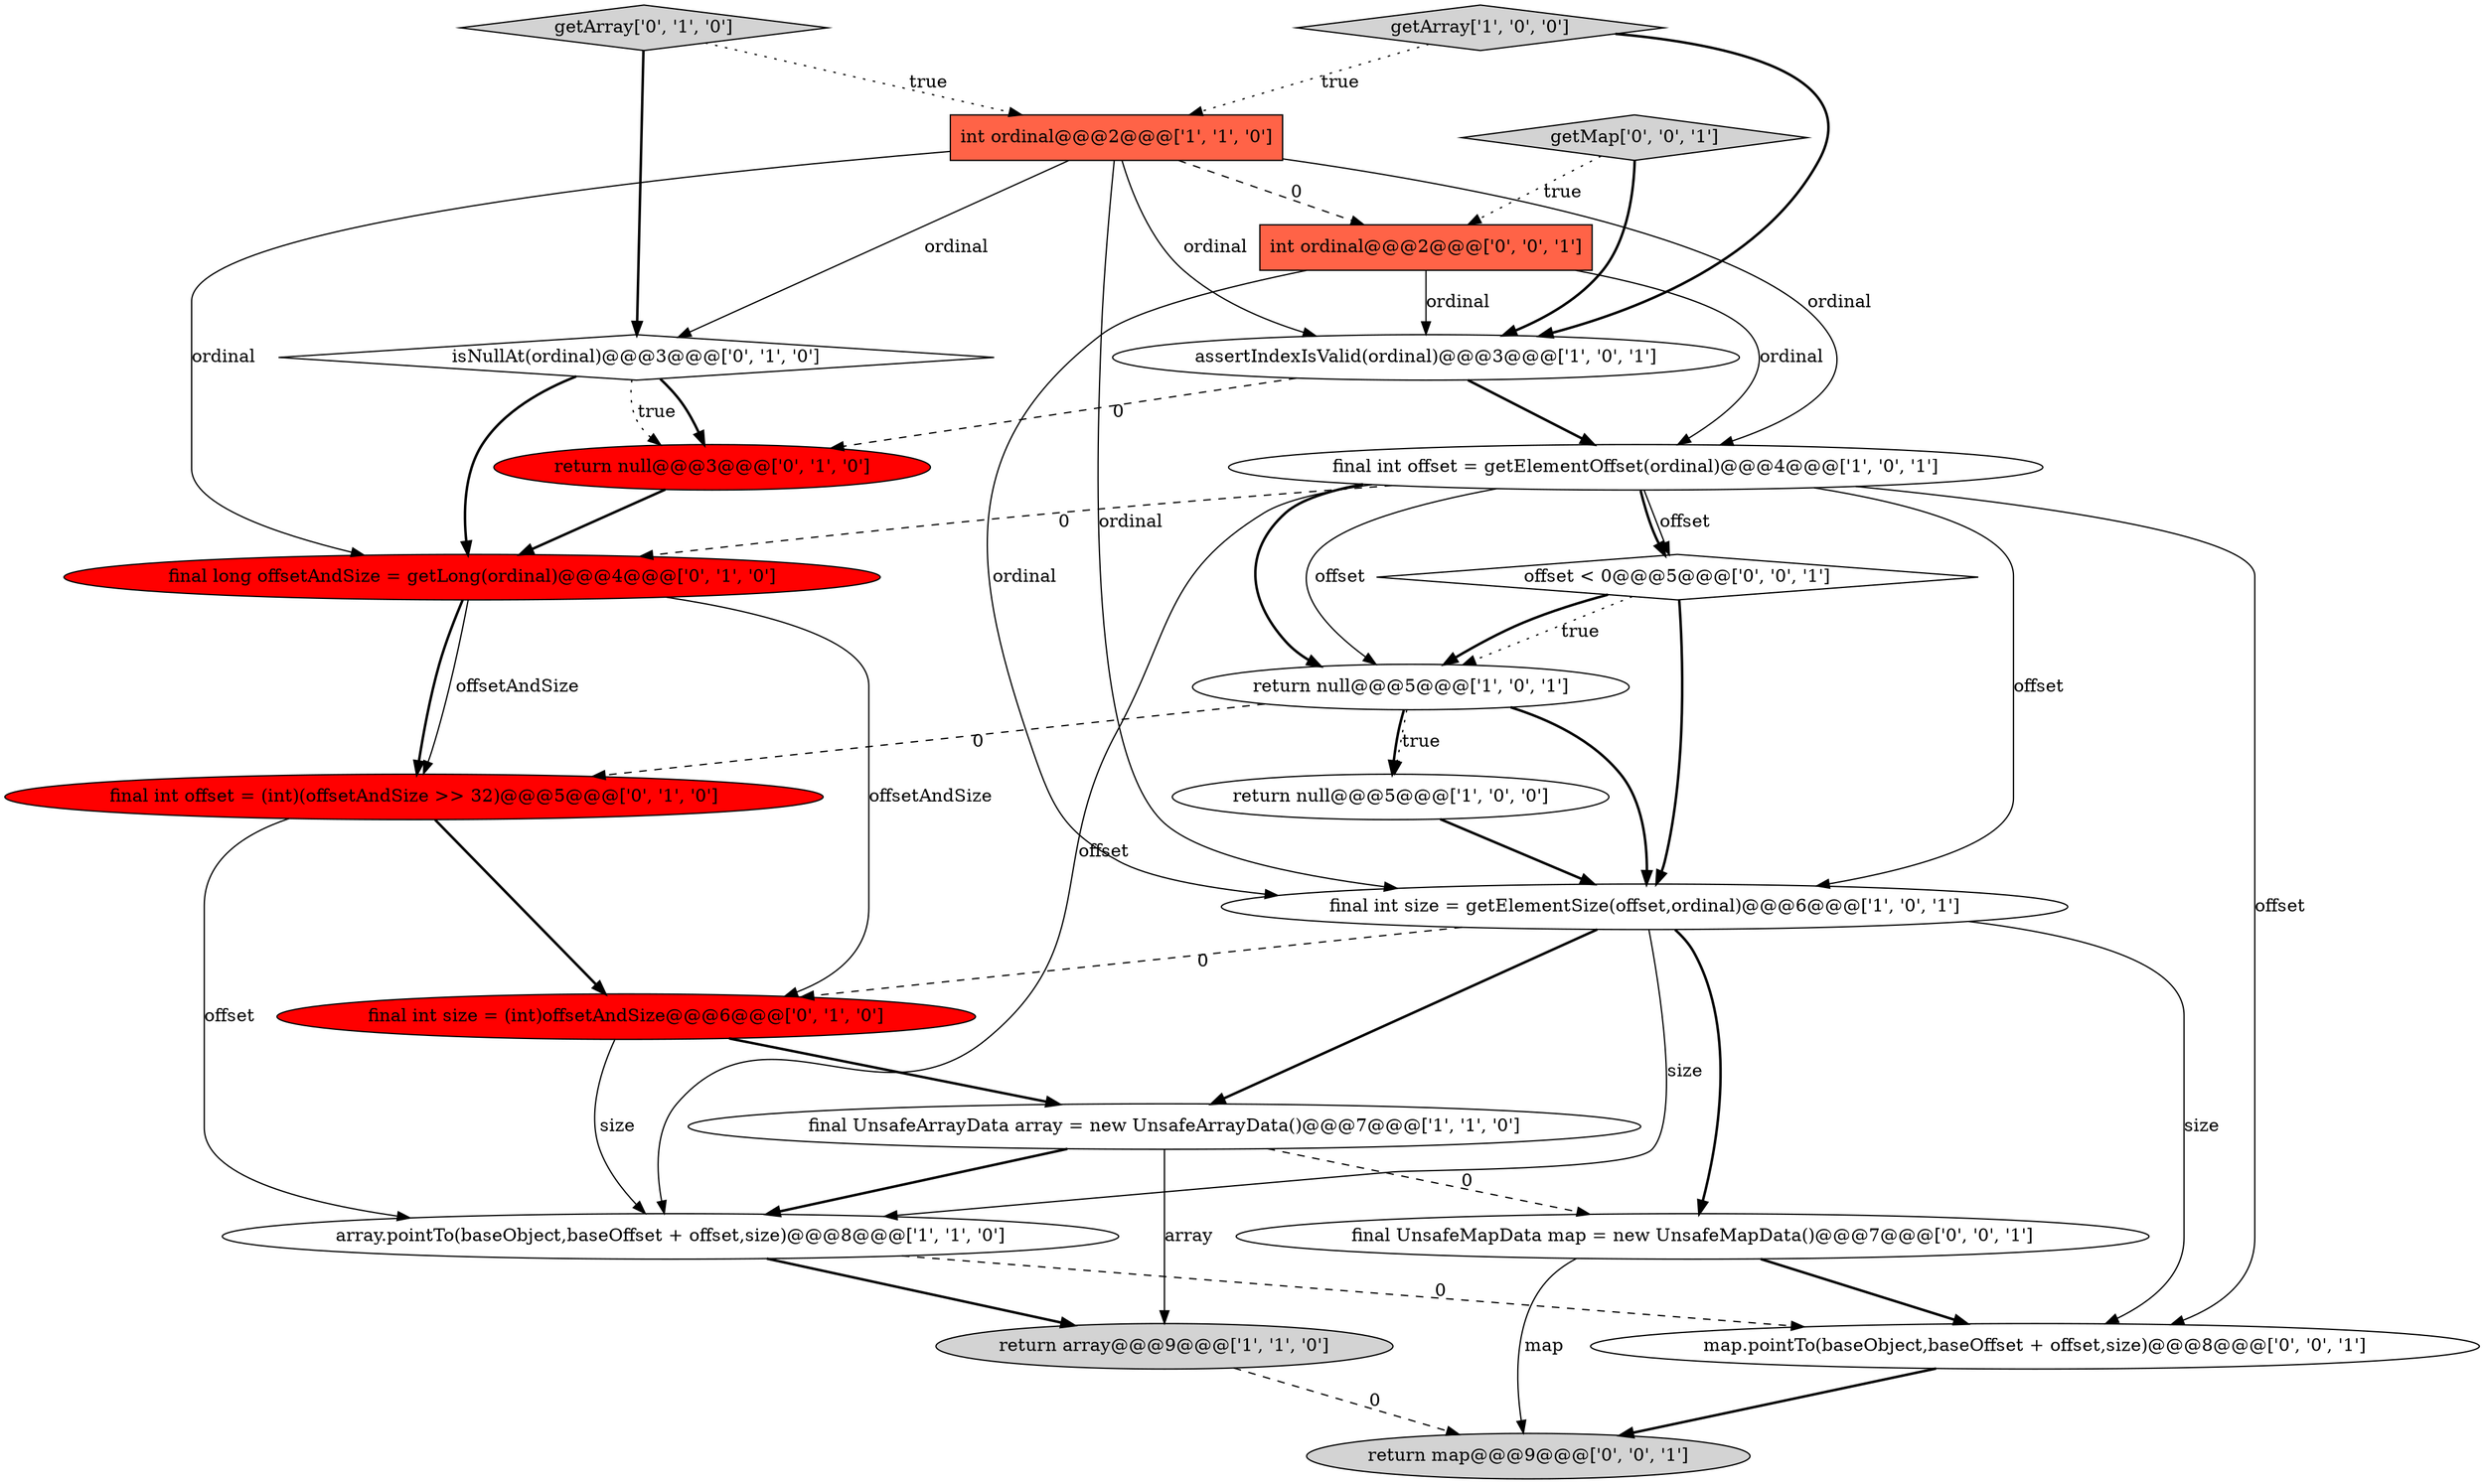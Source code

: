digraph {
4 [style = filled, label = "final int offset = getElementOffset(ordinal)@@@4@@@['1', '0', '1']", fillcolor = white, shape = ellipse image = "AAA0AAABBB1BBB"];
14 [style = filled, label = "final int size = (int)offsetAndSize@@@6@@@['0', '1', '0']", fillcolor = red, shape = ellipse image = "AAA1AAABBB2BBB"];
2 [style = filled, label = "int ordinal@@@2@@@['1', '1', '0']", fillcolor = tomato, shape = box image = "AAA0AAABBB1BBB"];
21 [style = filled, label = "map.pointTo(baseObject,baseOffset + offset,size)@@@8@@@['0', '0', '1']", fillcolor = white, shape = ellipse image = "AAA0AAABBB3BBB"];
10 [style = filled, label = "final long offsetAndSize = getLong(ordinal)@@@4@@@['0', '1', '0']", fillcolor = red, shape = ellipse image = "AAA1AAABBB2BBB"];
20 [style = filled, label = "getMap['0', '0', '1']", fillcolor = lightgray, shape = diamond image = "AAA0AAABBB3BBB"];
6 [style = filled, label = "assertIndexIsValid(ordinal)@@@3@@@['1', '0', '1']", fillcolor = white, shape = ellipse image = "AAA0AAABBB1BBB"];
7 [style = filled, label = "getArray['1', '0', '0']", fillcolor = lightgray, shape = diamond image = "AAA0AAABBB1BBB"];
19 [style = filled, label = "offset < 0@@@5@@@['0', '0', '1']", fillcolor = white, shape = diamond image = "AAA0AAABBB3BBB"];
11 [style = filled, label = "final int offset = (int)(offsetAndSize >> 32)@@@5@@@['0', '1', '0']", fillcolor = red, shape = ellipse image = "AAA1AAABBB2BBB"];
17 [style = filled, label = "return map@@@9@@@['0', '0', '1']", fillcolor = lightgray, shape = ellipse image = "AAA0AAABBB3BBB"];
0 [style = filled, label = "final int size = getElementSize(offset,ordinal)@@@6@@@['1', '0', '1']", fillcolor = white, shape = ellipse image = "AAA0AAABBB1BBB"];
13 [style = filled, label = "getArray['0', '1', '0']", fillcolor = lightgray, shape = diamond image = "AAA0AAABBB2BBB"];
3 [style = filled, label = "return null@@@5@@@['1', '0', '1']", fillcolor = white, shape = ellipse image = "AAA0AAABBB1BBB"];
12 [style = filled, label = "isNullAt(ordinal)@@@3@@@['0', '1', '0']", fillcolor = white, shape = diamond image = "AAA0AAABBB2BBB"];
16 [style = filled, label = "final UnsafeMapData map = new UnsafeMapData()@@@7@@@['0', '0', '1']", fillcolor = white, shape = ellipse image = "AAA0AAABBB3BBB"];
9 [style = filled, label = "array.pointTo(baseObject,baseOffset + offset,size)@@@8@@@['1', '1', '0']", fillcolor = white, shape = ellipse image = "AAA0AAABBB1BBB"];
5 [style = filled, label = "return array@@@9@@@['1', '1', '0']", fillcolor = lightgray, shape = ellipse image = "AAA0AAABBB1BBB"];
18 [style = filled, label = "int ordinal@@@2@@@['0', '0', '1']", fillcolor = tomato, shape = box image = "AAA0AAABBB3BBB"];
8 [style = filled, label = "final UnsafeArrayData array = new UnsafeArrayData()@@@7@@@['1', '1', '0']", fillcolor = white, shape = ellipse image = "AAA0AAABBB1BBB"];
15 [style = filled, label = "return null@@@3@@@['0', '1', '0']", fillcolor = red, shape = ellipse image = "AAA1AAABBB2BBB"];
1 [style = filled, label = "return null@@@5@@@['1', '0', '0']", fillcolor = white, shape = ellipse image = "AAA0AAABBB1BBB"];
7->2 [style = dotted, label="true"];
4->3 [style = bold, label=""];
0->16 [style = bold, label=""];
18->6 [style = solid, label="ordinal"];
15->10 [style = bold, label=""];
8->16 [style = dashed, label="0"];
4->0 [style = solid, label="offset"];
2->0 [style = solid, label="ordinal"];
3->1 [style = bold, label=""];
11->14 [style = bold, label=""];
4->9 [style = solid, label="offset"];
12->15 [style = bold, label=""];
16->17 [style = solid, label="map"];
4->19 [style = bold, label=""];
12->15 [style = dotted, label="true"];
1->0 [style = bold, label=""];
20->6 [style = bold, label=""];
18->0 [style = solid, label="ordinal"];
3->0 [style = bold, label=""];
19->0 [style = bold, label=""];
13->2 [style = dotted, label="true"];
10->14 [style = solid, label="offsetAndSize"];
0->14 [style = dashed, label="0"];
6->4 [style = bold, label=""];
2->6 [style = solid, label="ordinal"];
18->4 [style = solid, label="ordinal"];
4->19 [style = solid, label="offset"];
12->10 [style = bold, label=""];
13->12 [style = bold, label=""];
5->17 [style = dashed, label="0"];
6->15 [style = dashed, label="0"];
10->11 [style = solid, label="offsetAndSize"];
19->3 [style = dotted, label="true"];
9->21 [style = dashed, label="0"];
16->21 [style = bold, label=""];
0->9 [style = solid, label="size"];
7->6 [style = bold, label=""];
0->8 [style = bold, label=""];
4->3 [style = solid, label="offset"];
8->9 [style = bold, label=""];
20->18 [style = dotted, label="true"];
9->5 [style = bold, label=""];
2->4 [style = solid, label="ordinal"];
2->18 [style = dashed, label="0"];
0->21 [style = solid, label="size"];
2->10 [style = solid, label="ordinal"];
14->8 [style = bold, label=""];
14->9 [style = solid, label="size"];
4->21 [style = solid, label="offset"];
4->10 [style = dashed, label="0"];
2->12 [style = solid, label="ordinal"];
19->3 [style = bold, label=""];
21->17 [style = bold, label=""];
11->9 [style = solid, label="offset"];
3->1 [style = dotted, label="true"];
3->11 [style = dashed, label="0"];
8->5 [style = solid, label="array"];
10->11 [style = bold, label=""];
}
